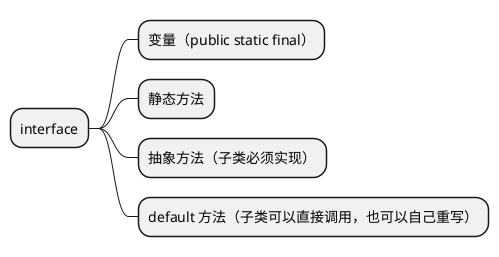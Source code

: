 @startmindmap
* interface
** 变量（public static final）
** 静态方法
** 抽象方法（子类必须实现）
** default 方法（子类可以直接调用，也可以自己重写）
@endmindmap